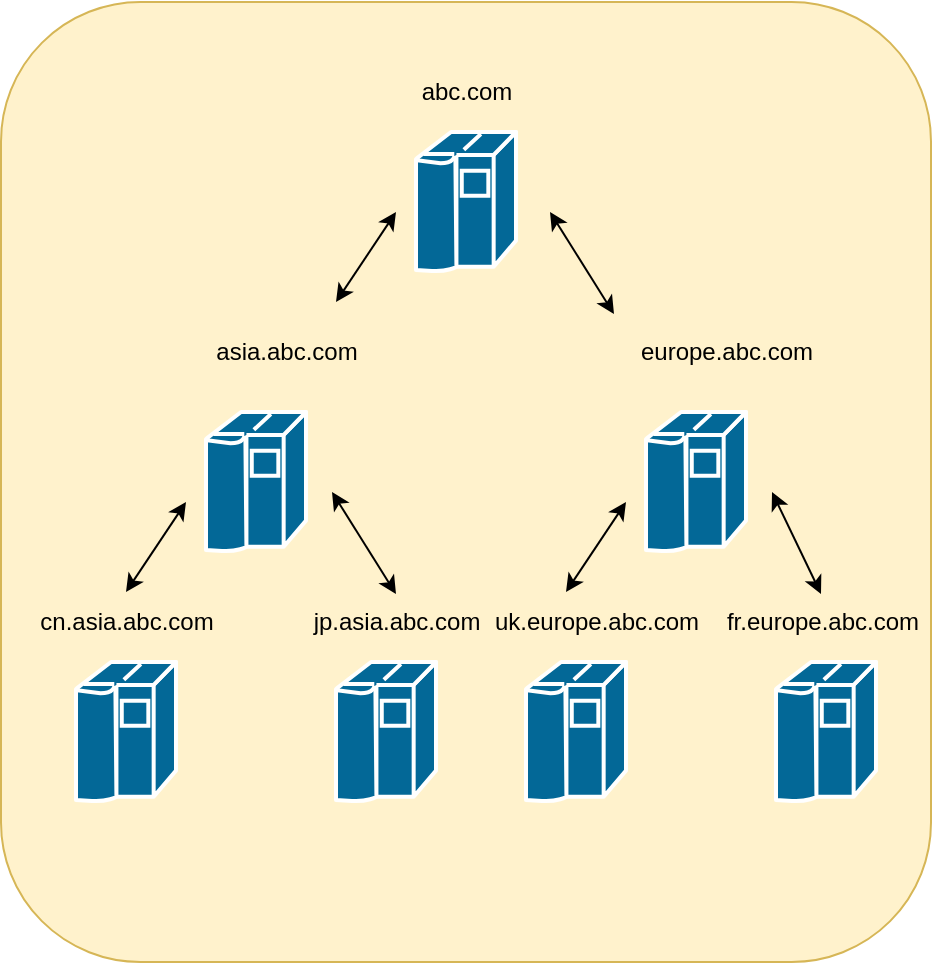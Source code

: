 <mxfile version="12.6.5" type="device"><diagram id="67WB8dhcfDGUW3ALZ5JH" name="第 1 页"><mxGraphModel dx="2249" dy="862" grid="1" gridSize="10" guides="1" tooltips="1" connect="1" arrows="1" fold="1" page="1" pageScale="1" pageWidth="827" pageHeight="1169" math="0" shadow="0"><root><mxCell id="0"/><mxCell id="1" parent="0"/><mxCell id="Z3KdXAmf1g0LycJeCjR2-15" value="" style="rounded=1;whiteSpace=wrap;html=1;fillColor=#fff2cc;strokeColor=#d6b656;" parent="1" vertex="1"><mxGeometry x="-52.5" y="205" width="465" height="480" as="geometry"/></mxCell><mxCell id="LahJ2uMK67VkIvrEtWet-29" value="" style="shape=mxgraph.cisco.computers_and_peripherals.ibm_mainframe;html=1;pointerEvents=1;dashed=0;fillColor=#036897;strokeColor=#ffffff;strokeWidth=2;verticalLabelPosition=bottom;verticalAlign=top;align=center;outlineConnect=0;" parent="1" vertex="1"><mxGeometry x="155" y="270" width="50" height="70" as="geometry"/></mxCell><mxCell id="nvi_zbNtIN5atOlV_4Ne-1" value="abc.com" style="text;html=1;align=center;verticalAlign=middle;resizable=0;points=[];autosize=1;" parent="1" vertex="1"><mxGeometry x="150" y="240" width="60" height="20" as="geometry"/></mxCell><mxCell id="ni1U9XPFKKeknruxdiTv-1" value="" style="shape=mxgraph.cisco.computers_and_peripherals.ibm_mainframe;html=1;pointerEvents=1;dashed=0;fillColor=#036897;strokeColor=#ffffff;strokeWidth=2;verticalLabelPosition=bottom;verticalAlign=top;align=center;outlineConnect=0;" parent="1" vertex="1"><mxGeometry x="50" y="410" width="50" height="70" as="geometry"/></mxCell><mxCell id="ni1U9XPFKKeknruxdiTv-2" value="asia.abc.com" style="text;html=1;align=center;verticalAlign=middle;resizable=0;points=[];autosize=1;" parent="1" vertex="1"><mxGeometry x="45" y="370" width="90" height="20" as="geometry"/></mxCell><mxCell id="ni1U9XPFKKeknruxdiTv-5" value="" style="shape=mxgraph.cisco.computers_and_peripherals.ibm_mainframe;html=1;pointerEvents=1;dashed=0;fillColor=#036897;strokeColor=#ffffff;strokeWidth=2;verticalLabelPosition=bottom;verticalAlign=top;align=center;outlineConnect=0;" parent="1" vertex="1"><mxGeometry x="-15" y="535" width="50" height="70" as="geometry"/></mxCell><mxCell id="ni1U9XPFKKeknruxdiTv-6" value="cn.asia.abc.com" style="text;html=1;align=center;verticalAlign=middle;resizable=0;points=[];autosize=1;" parent="1" vertex="1"><mxGeometry x="-40" y="505" width="100" height="20" as="geometry"/></mxCell><mxCell id="ni1U9XPFKKeknruxdiTv-7" value="" style="shape=mxgraph.cisco.computers_and_peripherals.ibm_mainframe;html=1;pointerEvents=1;dashed=0;fillColor=#036897;strokeColor=#ffffff;strokeWidth=2;verticalLabelPosition=bottom;verticalAlign=top;align=center;outlineConnect=0;" parent="1" vertex="1"><mxGeometry x="115" y="535" width="50" height="70" as="geometry"/></mxCell><mxCell id="ni1U9XPFKKeknruxdiTv-8" value="jp.asia.abc.com" style="text;html=1;align=center;verticalAlign=middle;resizable=0;points=[];autosize=1;" parent="1" vertex="1"><mxGeometry x="95" y="505" width="100" height="20" as="geometry"/></mxCell><mxCell id="ni1U9XPFKKeknruxdiTv-18" value="" style="endArrow=classic;startArrow=classic;html=1;" parent="1" edge="1"><mxGeometry width="50" height="50" relative="1" as="geometry"><mxPoint x="10" y="500" as="sourcePoint"/><mxPoint x="40" y="455" as="targetPoint"/></mxGeometry></mxCell><mxCell id="Z3KdXAmf1g0LycJeCjR2-1" value="" style="endArrow=classic;startArrow=classic;html=1;entryX=0.5;entryY=-0.2;entryDx=0;entryDy=0;entryPerimeter=0;" parent="1" target="ni1U9XPFKKeknruxdiTv-8" edge="1"><mxGeometry width="50" height="50" relative="1" as="geometry"><mxPoint x="113" y="450" as="sourcePoint"/><mxPoint x="150" y="510" as="targetPoint"/></mxGeometry></mxCell><mxCell id="Z3KdXAmf1g0LycJeCjR2-3" value="" style="endArrow=classic;startArrow=classic;html=1;" parent="1" edge="1"><mxGeometry width="50" height="50" relative="1" as="geometry"><mxPoint x="115" y="355" as="sourcePoint"/><mxPoint x="145" y="310" as="targetPoint"/></mxGeometry></mxCell><mxCell id="Z3KdXAmf1g0LycJeCjR2-6" value="" style="shape=mxgraph.cisco.computers_and_peripherals.ibm_mainframe;html=1;pointerEvents=1;dashed=0;fillColor=#036897;strokeColor=#ffffff;strokeWidth=2;verticalLabelPosition=bottom;verticalAlign=top;align=center;outlineConnect=0;" parent="1" vertex="1"><mxGeometry x="270" y="410" width="50" height="70" as="geometry"/></mxCell><mxCell id="Z3KdXAmf1g0LycJeCjR2-7" value="europe.abc.com" style="text;html=1;align=center;verticalAlign=middle;resizable=0;points=[];autosize=1;" parent="1" vertex="1"><mxGeometry x="260" y="370" width="100" height="20" as="geometry"/></mxCell><mxCell id="Z3KdXAmf1g0LycJeCjR2-8" value="" style="shape=mxgraph.cisco.computers_and_peripherals.ibm_mainframe;html=1;pointerEvents=1;dashed=0;fillColor=#036897;strokeColor=#ffffff;strokeWidth=2;verticalLabelPosition=bottom;verticalAlign=top;align=center;outlineConnect=0;" parent="1" vertex="1"><mxGeometry x="210" y="535" width="50" height="70" as="geometry"/></mxCell><mxCell id="Z3KdXAmf1g0LycJeCjR2-9" value="uk.europe.abc.com" style="text;html=1;align=center;verticalAlign=middle;resizable=0;points=[];autosize=1;" parent="1" vertex="1"><mxGeometry x="185" y="505" width="120" height="20" as="geometry"/></mxCell><mxCell id="Z3KdXAmf1g0LycJeCjR2-10" value="" style="shape=mxgraph.cisco.computers_and_peripherals.ibm_mainframe;html=1;pointerEvents=1;dashed=0;fillColor=#036897;strokeColor=#ffffff;strokeWidth=2;verticalLabelPosition=bottom;verticalAlign=top;align=center;outlineConnect=0;" parent="1" vertex="1"><mxGeometry x="335" y="535" width="50" height="70" as="geometry"/></mxCell><mxCell id="Z3KdXAmf1g0LycJeCjR2-11" value="fr.europe.abc.com" style="text;html=1;align=center;verticalAlign=middle;resizable=0;points=[];autosize=1;" parent="1" vertex="1"><mxGeometry x="302.5" y="505" width="110" height="20" as="geometry"/></mxCell><mxCell id="Z3KdXAmf1g0LycJeCjR2-12" value="" style="endArrow=classic;startArrow=classic;html=1;" parent="1" edge="1"><mxGeometry width="50" height="50" relative="1" as="geometry"><mxPoint x="230" y="500" as="sourcePoint"/><mxPoint x="260" y="455" as="targetPoint"/></mxGeometry></mxCell><mxCell id="Z3KdXAmf1g0LycJeCjR2-13" value="" style="endArrow=classic;startArrow=classic;html=1;entryX=0.5;entryY=-0.2;entryDx=0;entryDy=0;entryPerimeter=0;" parent="1" target="Z3KdXAmf1g0LycJeCjR2-11" edge="1"><mxGeometry width="50" height="50" relative="1" as="geometry"><mxPoint x="333" y="450" as="sourcePoint"/><mxPoint x="370" y="510" as="targetPoint"/></mxGeometry></mxCell><mxCell id="Z3KdXAmf1g0LycJeCjR2-14" value="" style="endArrow=classic;startArrow=classic;html=1;entryX=0.5;entryY=-0.2;entryDx=0;entryDy=0;entryPerimeter=0;" parent="1" edge="1"><mxGeometry width="50" height="50" relative="1" as="geometry"><mxPoint x="222" y="310" as="sourcePoint"/><mxPoint x="254" y="361" as="targetPoint"/></mxGeometry></mxCell></root></mxGraphModel></diagram></mxfile>